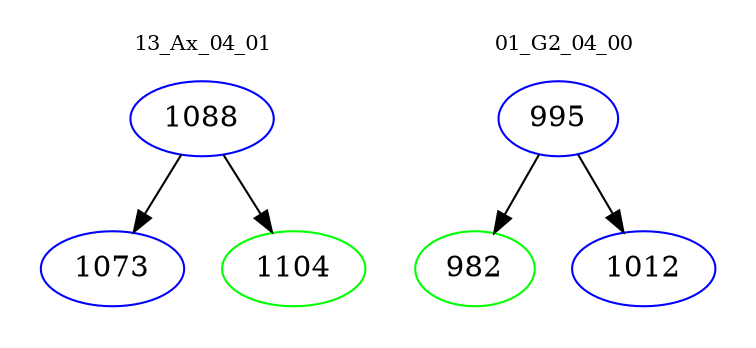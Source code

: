digraph{
subgraph cluster_0 {
color = white
label = "13_Ax_04_01";
fontsize=10;
T0_1088 [label="1088", color="blue"]
T0_1088 -> T0_1073 [color="black"]
T0_1073 [label="1073", color="blue"]
T0_1088 -> T0_1104 [color="black"]
T0_1104 [label="1104", color="green"]
}
subgraph cluster_1 {
color = white
label = "01_G2_04_00";
fontsize=10;
T1_995 [label="995", color="blue"]
T1_995 -> T1_982 [color="black"]
T1_982 [label="982", color="green"]
T1_995 -> T1_1012 [color="black"]
T1_1012 [label="1012", color="blue"]
}
}
